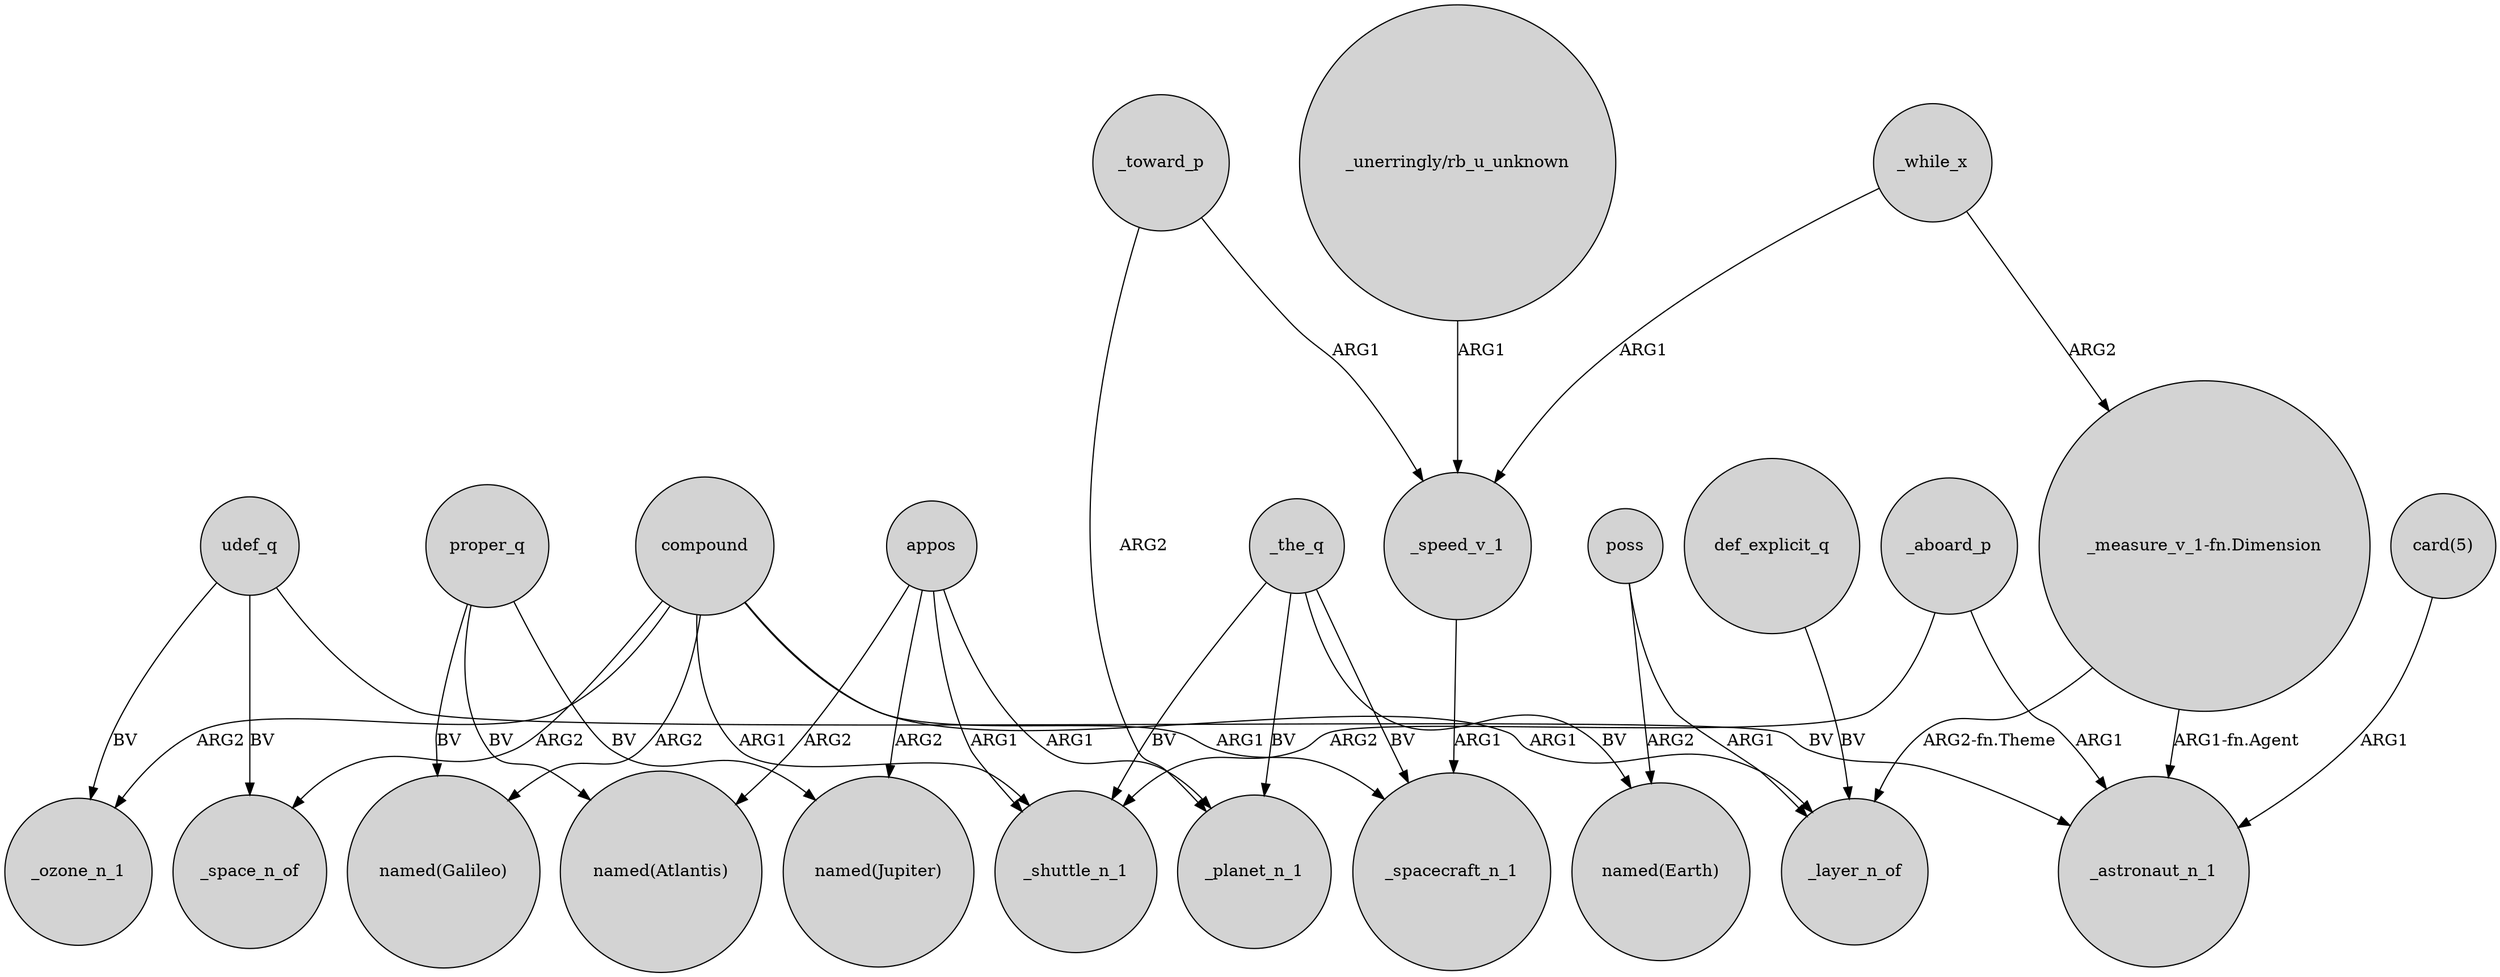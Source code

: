 digraph {
	node [shape=circle style=filled]
	udef_q -> _ozone_n_1 [label=BV]
	_the_q -> _spacecraft_n_1 [label=BV]
	poss -> _layer_n_of [label=ARG1]
	"_measure_v_1-fn.Dimension" -> _astronaut_n_1 [label="ARG1-fn.Agent"]
	_while_x -> _speed_v_1 [label=ARG1]
	proper_q -> "named(Atlantis)" [label=BV]
	appos -> "named(Atlantis)" [label=ARG2]
	_aboard_p -> _astronaut_n_1 [label=ARG1]
	compound -> _ozone_n_1 [label=ARG2]
	appos -> _shuttle_n_1 [label=ARG1]
	_toward_p -> _speed_v_1 [label=ARG1]
	compound -> _space_n_of [label=ARG2]
	appos -> "named(Jupiter)" [label=ARG2]
	_aboard_p -> _shuttle_n_1 [label=ARG2]
	def_explicit_q -> _layer_n_of [label=BV]
	"_measure_v_1-fn.Dimension" -> _layer_n_of [label="ARG2-fn.Theme"]
	"card(5)" -> _astronaut_n_1 [label=ARG1]
	poss -> "named(Earth)" [label=ARG2]
	compound -> _shuttle_n_1 [label=ARG1]
	udef_q -> _space_n_of [label=BV]
	_the_q -> _shuttle_n_1 [label=BV]
	_the_q -> "named(Earth)" [label=BV]
	proper_q -> "named(Galileo)" [label=BV]
	_the_q -> _planet_n_1 [label=BV]
	_toward_p -> _planet_n_1 [label=ARG2]
	udef_q -> _astronaut_n_1 [label=BV]
	compound -> _layer_n_of [label=ARG1]
	_speed_v_1 -> _spacecraft_n_1 [label=ARG1]
	appos -> _planet_n_1 [label=ARG1]
	_while_x -> "_measure_v_1-fn.Dimension" [label=ARG2]
	"_unerringly/rb_u_unknown" -> _speed_v_1 [label=ARG1]
	compound -> "named(Galileo)" [label=ARG2]
	compound -> _spacecraft_n_1 [label=ARG1]
	proper_q -> "named(Jupiter)" [label=BV]
}
